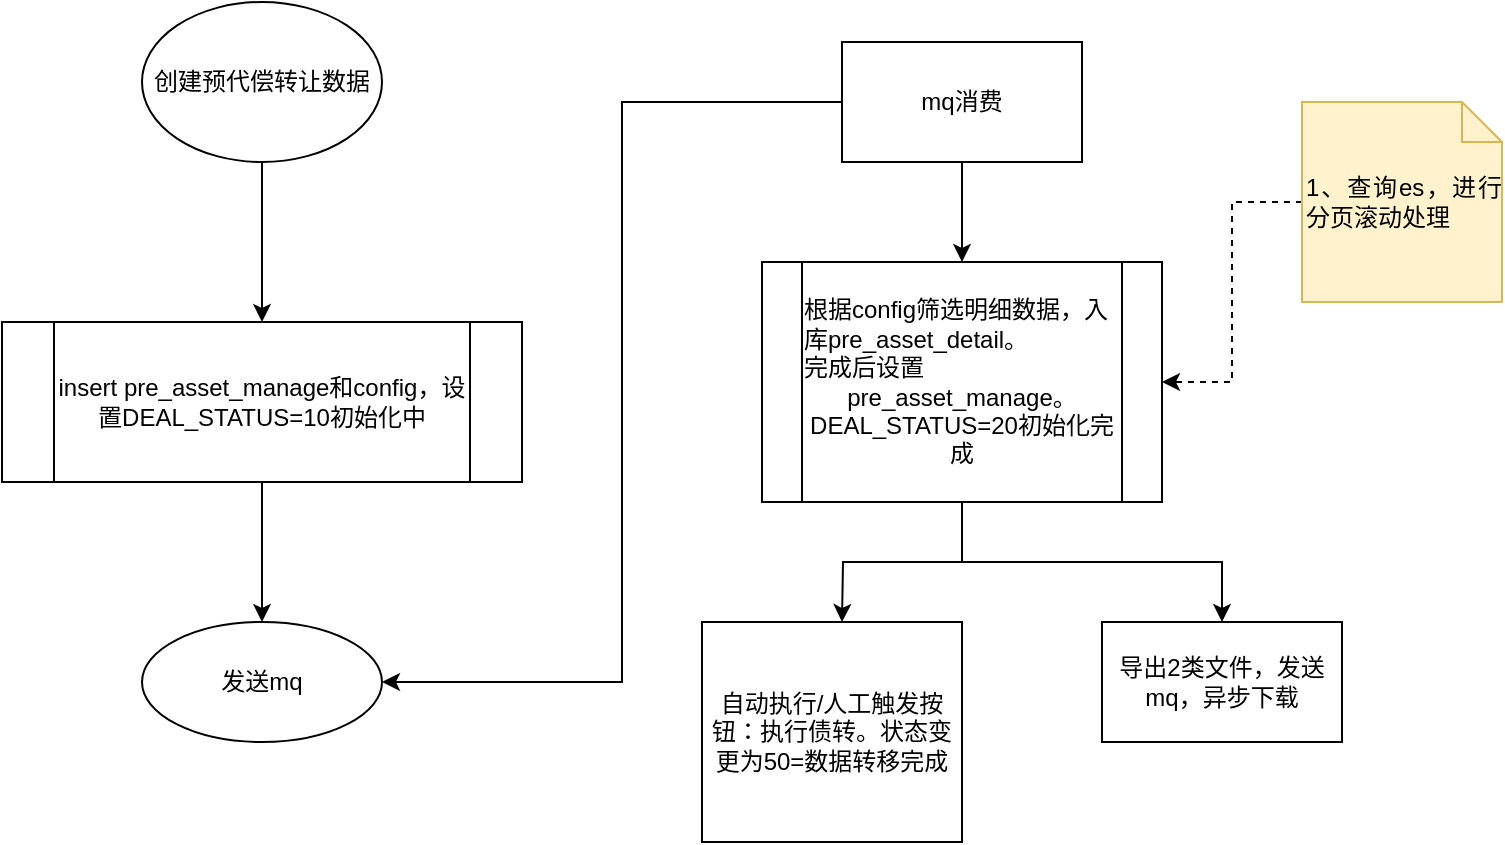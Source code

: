 <mxfile version="24.7.10">
  <diagram name="第 1 页" id="zHEbFex3z49kYteJ2rog">
    <mxGraphModel dx="2074" dy="1043" grid="1" gridSize="10" guides="1" tooltips="1" connect="1" arrows="1" fold="1" page="1" pageScale="1" pageWidth="827" pageHeight="1169" math="0" shadow="0">
      <root>
        <mxCell id="0" />
        <mxCell id="1" parent="0" />
        <mxCell id="1Cetdc0hs_zICEqL05c4-1" value="" style="edgeStyle=orthogonalEdgeStyle;rounded=0;orthogonalLoop=1;jettySize=auto;html=1;" edge="1" parent="1" source="1Cetdc0hs_zICEqL05c4-2" target="1Cetdc0hs_zICEqL05c4-4">
          <mxGeometry relative="1" as="geometry" />
        </mxCell>
        <mxCell id="1Cetdc0hs_zICEqL05c4-2" value="创建预代偿转让数据" style="ellipse;whiteSpace=wrap;html=1;" vertex="1" parent="1">
          <mxGeometry x="200" y="100" width="120" height="80" as="geometry" />
        </mxCell>
        <mxCell id="1Cetdc0hs_zICEqL05c4-3" value="" style="edgeStyle=orthogonalEdgeStyle;rounded=0;orthogonalLoop=1;jettySize=auto;html=1;" edge="1" parent="1" source="1Cetdc0hs_zICEqL05c4-4" target="1Cetdc0hs_zICEqL05c4-5">
          <mxGeometry relative="1" as="geometry" />
        </mxCell>
        <mxCell id="1Cetdc0hs_zICEqL05c4-4" value="insert&amp;nbsp;pre_asset_manage和config，设置DEAL_STATUS=10初始化中" style="shape=process;whiteSpace=wrap;html=1;backgroundOutline=1;" vertex="1" parent="1">
          <mxGeometry x="130" y="260" width="260" height="80" as="geometry" />
        </mxCell>
        <mxCell id="1Cetdc0hs_zICEqL05c4-5" value="发送mq" style="ellipse;whiteSpace=wrap;html=1;" vertex="1" parent="1">
          <mxGeometry x="200" y="410" width="120" height="60" as="geometry" />
        </mxCell>
        <mxCell id="1Cetdc0hs_zICEqL05c4-6" value="" style="endArrow=classic;html=1;rounded=0;entryX=1;entryY=0.5;entryDx=0;entryDy=0;exitX=0;exitY=0.5;exitDx=0;exitDy=0;" edge="1" parent="1" source="1Cetdc0hs_zICEqL05c4-8" target="1Cetdc0hs_zICEqL05c4-5">
          <mxGeometry width="50" height="50" relative="1" as="geometry">
            <mxPoint x="430" y="440" as="sourcePoint" />
            <mxPoint x="440" y="490" as="targetPoint" />
            <Array as="points">
              <mxPoint x="440" y="150" />
              <mxPoint x="440" y="440" />
            </Array>
          </mxGeometry>
        </mxCell>
        <mxCell id="1Cetdc0hs_zICEqL05c4-7" value="" style="edgeStyle=orthogonalEdgeStyle;rounded=0;orthogonalLoop=1;jettySize=auto;html=1;" edge="1" parent="1" source="1Cetdc0hs_zICEqL05c4-8" target="1Cetdc0hs_zICEqL05c4-11">
          <mxGeometry relative="1" as="geometry" />
        </mxCell>
        <mxCell id="1Cetdc0hs_zICEqL05c4-8" value="mq消费" style="rounded=0;whiteSpace=wrap;html=1;" vertex="1" parent="1">
          <mxGeometry x="550" y="120" width="120" height="60" as="geometry" />
        </mxCell>
        <mxCell id="1Cetdc0hs_zICEqL05c4-9" value="" style="edgeStyle=orthogonalEdgeStyle;rounded=0;orthogonalLoop=1;jettySize=auto;html=1;" edge="1" parent="1" source="1Cetdc0hs_zICEqL05c4-11" target="1Cetdc0hs_zICEqL05c4-14">
          <mxGeometry relative="1" as="geometry" />
        </mxCell>
        <mxCell id="1Cetdc0hs_zICEqL05c4-10" value="" style="edgeStyle=orthogonalEdgeStyle;rounded=0;orthogonalLoop=1;jettySize=auto;html=1;" edge="1" parent="1" source="1Cetdc0hs_zICEqL05c4-11">
          <mxGeometry relative="1" as="geometry">
            <mxPoint x="550" y="410" as="targetPoint" />
          </mxGeometry>
        </mxCell>
        <mxCell id="1Cetdc0hs_zICEqL05c4-11" value="&lt;div style=&quot;text-align: left&quot;&gt;&lt;span&gt;根据config筛选明细数据，入库pre_asset_detail。&lt;/span&gt;&lt;/div&gt;&lt;div style=&quot;text-align: left&quot;&gt;&lt;span&gt;完成后设置&lt;/span&gt;&lt;/div&gt;pre_asset_manage。DEAL_STATUS=20初始化完成" style="shape=process;whiteSpace=wrap;html=1;backgroundOutline=1;rounded=0;" vertex="1" parent="1">
          <mxGeometry x="510" y="230" width="200" height="120" as="geometry" />
        </mxCell>
        <mxCell id="1Cetdc0hs_zICEqL05c4-12" style="edgeStyle=orthogonalEdgeStyle;rounded=0;orthogonalLoop=1;jettySize=auto;html=1;entryX=1;entryY=0.5;entryDx=0;entryDy=0;dashed=1;" edge="1" parent="1" source="1Cetdc0hs_zICEqL05c4-13" target="1Cetdc0hs_zICEqL05c4-11">
          <mxGeometry relative="1" as="geometry" />
        </mxCell>
        <mxCell id="1Cetdc0hs_zICEqL05c4-13" value="&lt;div style=&quot;text-align: justify&quot;&gt;&lt;span&gt;1、查询es，进行分页滚动处理&lt;/span&gt;&lt;/div&gt;" style="shape=note;size=20;whiteSpace=wrap;html=1;fillColor=#fff2cc;strokeColor=#d6b656;align=left;" vertex="1" parent="1">
          <mxGeometry x="780" y="150" width="100" height="100" as="geometry" />
        </mxCell>
        <mxCell id="1Cetdc0hs_zICEqL05c4-14" value="导出2类文件，发送mq，异步下载" style="whiteSpace=wrap;html=1;rounded=0;" vertex="1" parent="1">
          <mxGeometry x="680" y="410" width="120" height="60" as="geometry" />
        </mxCell>
        <mxCell id="1Cetdc0hs_zICEqL05c4-23" value="自动执行/人工触发按钮：执行债转。状态变更为50=数据转移完成" style="whiteSpace=wrap;html=1;rounded=0;" vertex="1" parent="1">
          <mxGeometry x="480" y="410" width="130" height="110" as="geometry" />
        </mxCell>
      </root>
    </mxGraphModel>
  </diagram>
</mxfile>
